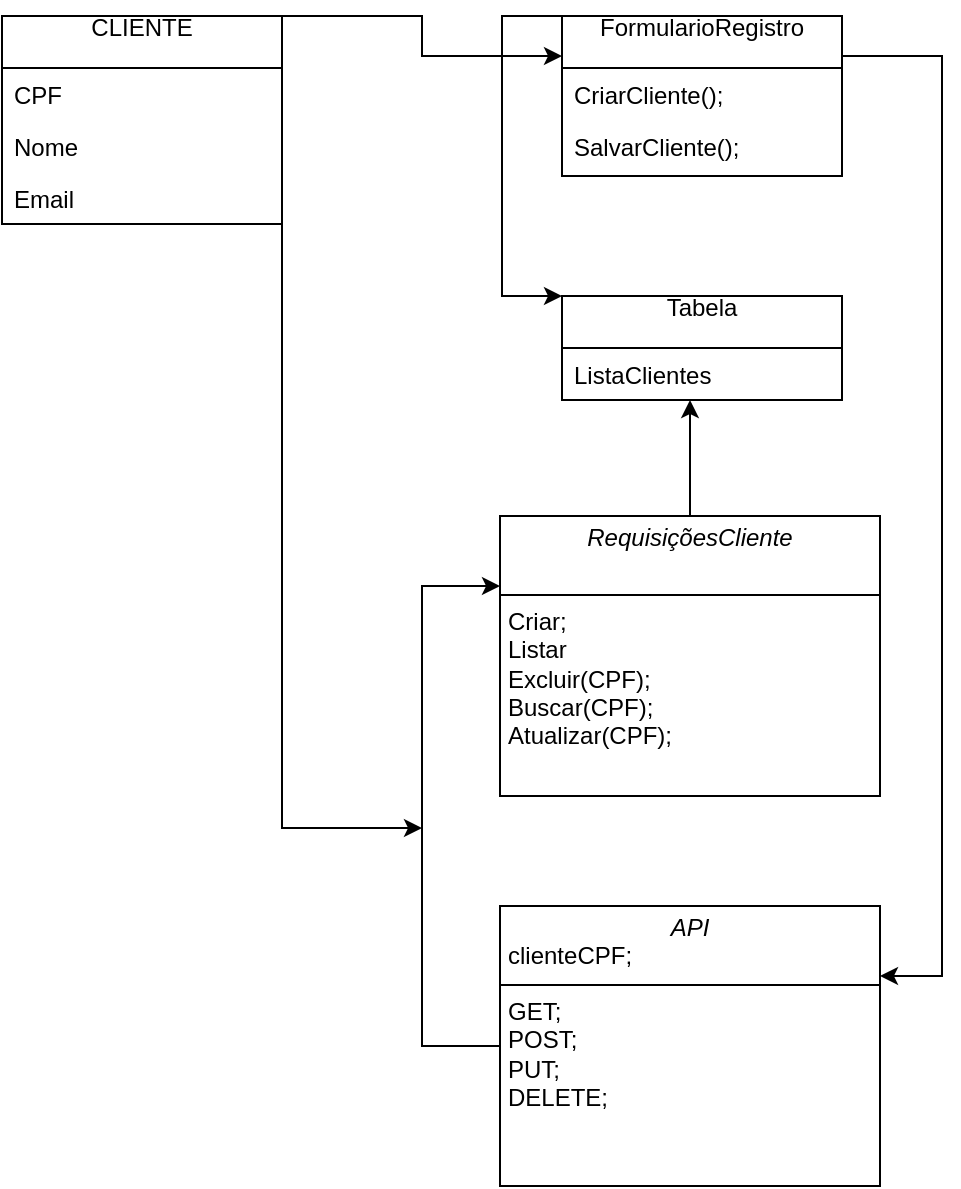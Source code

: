 <mxfile version="24.5.2" type="device">
  <diagram id="C5RBs43oDa-KdzZeNtuy" name="Page-1">
    <mxGraphModel dx="880" dy="468" grid="1" gridSize="10" guides="1" tooltips="1" connect="1" arrows="1" fold="1" page="1" pageScale="1" pageWidth="827" pageHeight="1169" math="0" shadow="0">
      <root>
        <mxCell id="WIyWlLk6GJQsqaUBKTNV-0" />
        <mxCell id="WIyWlLk6GJQsqaUBKTNV-1" parent="WIyWlLk6GJQsqaUBKTNV-0" />
        <mxCell id="EBJILvUjN0v0Gk7frkLY-97" style="edgeStyle=elbowEdgeStyle;rounded=0;orthogonalLoop=1;jettySize=auto;html=1;exitX=1;exitY=0;exitDx=0;exitDy=0;entryX=0;entryY=0.25;entryDx=0;entryDy=0;" edge="1" parent="WIyWlLk6GJQsqaUBKTNV-1" source="EBJILvUjN0v0Gk7frkLY-27" target="EBJILvUjN0v0Gk7frkLY-37">
          <mxGeometry relative="1" as="geometry" />
        </mxCell>
        <mxCell id="EBJILvUjN0v0Gk7frkLY-109" style="edgeStyle=elbowEdgeStyle;rounded=0;orthogonalLoop=1;jettySize=auto;html=1;exitX=0.5;exitY=0;exitDx=0;exitDy=0;" edge="1" parent="WIyWlLk6GJQsqaUBKTNV-1" source="EBJILvUjN0v0Gk7frkLY-27">
          <mxGeometry relative="1" as="geometry">
            <mxPoint x="280" y="476" as="targetPoint" />
          </mxGeometry>
        </mxCell>
        <mxCell id="EBJILvUjN0v0Gk7frkLY-27" value="&lt;div&gt;CLIENTE&lt;/div&gt;&lt;div&gt;&lt;br&gt;&lt;/div&gt;" style="swimlane;fontStyle=0;childLayout=stackLayout;horizontal=1;startSize=26;fillColor=none;horizontalStack=0;resizeParent=1;resizeParentMax=0;resizeLast=0;collapsible=1;marginBottom=0;whiteSpace=wrap;html=1;" vertex="1" parent="WIyWlLk6GJQsqaUBKTNV-1">
          <mxGeometry x="70" y="70" width="140" height="104" as="geometry" />
        </mxCell>
        <mxCell id="EBJILvUjN0v0Gk7frkLY-28" value="&lt;div&gt;&lt;div&gt;CPF&lt;/div&gt;&lt;/div&gt;&lt;div&gt;&lt;br&gt;&lt;/div&gt;" style="text;strokeColor=none;fillColor=none;align=left;verticalAlign=top;spacingLeft=4;spacingRight=4;overflow=hidden;rotatable=0;points=[[0,0.5],[1,0.5]];portConstraint=eastwest;whiteSpace=wrap;html=1;" vertex="1" parent="EBJILvUjN0v0Gk7frkLY-27">
          <mxGeometry y="26" width="140" height="26" as="geometry" />
        </mxCell>
        <mxCell id="EBJILvUjN0v0Gk7frkLY-29" value="Nome&lt;div&gt;&lt;br&gt;&lt;/div&gt;" style="text;strokeColor=none;fillColor=none;align=left;verticalAlign=top;spacingLeft=4;spacingRight=4;overflow=hidden;rotatable=0;points=[[0,0.5],[1,0.5]];portConstraint=eastwest;whiteSpace=wrap;html=1;" vertex="1" parent="EBJILvUjN0v0Gk7frkLY-27">
          <mxGeometry y="52" width="140" height="26" as="geometry" />
        </mxCell>
        <mxCell id="EBJILvUjN0v0Gk7frkLY-30" value="Email&lt;div&gt;&lt;br&gt;&lt;/div&gt;" style="text;strokeColor=none;fillColor=none;align=left;verticalAlign=top;spacingLeft=4;spacingRight=4;overflow=hidden;rotatable=0;points=[[0,0.5],[1,0.5]];portConstraint=eastwest;whiteSpace=wrap;html=1;" vertex="1" parent="EBJILvUjN0v0Gk7frkLY-27">
          <mxGeometry y="78" width="140" height="26" as="geometry" />
        </mxCell>
        <mxCell id="EBJILvUjN0v0Gk7frkLY-98" style="edgeStyle=elbowEdgeStyle;rounded=0;orthogonalLoop=1;jettySize=auto;html=1;exitX=1;exitY=0.25;exitDx=0;exitDy=0;entryX=1;entryY=0.25;entryDx=0;entryDy=0;" edge="1" parent="WIyWlLk6GJQsqaUBKTNV-1" source="EBJILvUjN0v0Gk7frkLY-37" target="EBJILvUjN0v0Gk7frkLY-59">
          <mxGeometry relative="1" as="geometry">
            <Array as="points">
              <mxPoint x="540" y="320" />
            </Array>
          </mxGeometry>
        </mxCell>
        <mxCell id="EBJILvUjN0v0Gk7frkLY-108" style="edgeStyle=elbowEdgeStyle;rounded=0;orthogonalLoop=1;jettySize=auto;html=1;exitX=0;exitY=0;exitDx=0;exitDy=0;entryX=0;entryY=0;entryDx=0;entryDy=0;" edge="1" parent="WIyWlLk6GJQsqaUBKTNV-1" source="EBJILvUjN0v0Gk7frkLY-37" target="EBJILvUjN0v0Gk7frkLY-41">
          <mxGeometry relative="1" as="geometry">
            <mxPoint x="290" y="230" as="targetPoint" />
            <Array as="points">
              <mxPoint x="320" y="150" />
            </Array>
          </mxGeometry>
        </mxCell>
        <mxCell id="EBJILvUjN0v0Gk7frkLY-37" value="FormularioRegistro&lt;div&gt;&lt;br&gt;&lt;/div&gt;" style="swimlane;fontStyle=0;childLayout=stackLayout;horizontal=1;startSize=26;fillColor=none;horizontalStack=0;resizeParent=1;resizeParentMax=0;resizeLast=0;collapsible=1;marginBottom=0;whiteSpace=wrap;html=1;" vertex="1" parent="WIyWlLk6GJQsqaUBKTNV-1">
          <mxGeometry x="350" y="70" width="140" height="80" as="geometry">
            <mxRectangle x="350" y="70" width="100" height="40" as="alternateBounds" />
          </mxGeometry>
        </mxCell>
        <mxCell id="EBJILvUjN0v0Gk7frkLY-38" value="&lt;div&gt;CriarCliente();&lt;/div&gt;" style="text;strokeColor=none;fillColor=none;align=left;verticalAlign=top;spacingLeft=4;spacingRight=4;overflow=hidden;rotatable=0;points=[[0,0.5],[1,0.5]];portConstraint=eastwest;whiteSpace=wrap;html=1;" vertex="1" parent="EBJILvUjN0v0Gk7frkLY-37">
          <mxGeometry y="26" width="140" height="26" as="geometry" />
        </mxCell>
        <mxCell id="EBJILvUjN0v0Gk7frkLY-39" value="SalvarCliente();" style="text;strokeColor=none;fillColor=none;align=left;verticalAlign=top;spacingLeft=4;spacingRight=4;overflow=hidden;rotatable=0;points=[[0,0.5],[1,0.5]];portConstraint=eastwest;whiteSpace=wrap;html=1;" vertex="1" parent="EBJILvUjN0v0Gk7frkLY-37">
          <mxGeometry y="52" width="140" height="28" as="geometry" />
        </mxCell>
        <mxCell id="EBJILvUjN0v0Gk7frkLY-41" value="Tabela&lt;div&gt;&lt;br&gt;&lt;/div&gt;" style="swimlane;fontStyle=0;childLayout=stackLayout;horizontal=1;startSize=26;fillColor=none;horizontalStack=0;resizeParent=1;resizeParentMax=0;resizeLast=0;collapsible=1;marginBottom=0;whiteSpace=wrap;html=1;" vertex="1" parent="WIyWlLk6GJQsqaUBKTNV-1">
          <mxGeometry x="350" y="210" width="140" height="52" as="geometry" />
        </mxCell>
        <mxCell id="EBJILvUjN0v0Gk7frkLY-43" value="ListaClientes" style="text;strokeColor=none;fillColor=none;align=left;verticalAlign=top;spacingLeft=4;spacingRight=4;overflow=hidden;rotatable=0;points=[[0,0.5],[1,0.5]];portConstraint=eastwest;whiteSpace=wrap;html=1;" vertex="1" parent="EBJILvUjN0v0Gk7frkLY-41">
          <mxGeometry y="26" width="140" height="26" as="geometry" />
        </mxCell>
        <mxCell id="EBJILvUjN0v0Gk7frkLY-99" style="edgeStyle=elbowEdgeStyle;rounded=0;orthogonalLoop=1;jettySize=auto;html=1;exitX=0;exitY=0.5;exitDx=0;exitDy=0;entryX=0;entryY=0.25;entryDx=0;entryDy=0;" edge="1" parent="WIyWlLk6GJQsqaUBKTNV-1" source="EBJILvUjN0v0Gk7frkLY-59" target="EBJILvUjN0v0Gk7frkLY-88">
          <mxGeometry relative="1" as="geometry">
            <Array as="points">
              <mxPoint x="280" y="470" />
            </Array>
          </mxGeometry>
        </mxCell>
        <mxCell id="EBJILvUjN0v0Gk7frkLY-59" value="&lt;p style=&quot;margin:0px;margin-top:4px;text-align:center;&quot;&gt;&lt;i&gt;API&lt;/i&gt;&lt;/p&gt;&lt;p style=&quot;margin:0px;margin-left:4px;&quot;&gt;clienteCPF;&lt;/p&gt;&lt;hr size=&quot;1&quot; style=&quot;border-style:solid;&quot;&gt;&lt;p style=&quot;margin:0px;margin-left:4px;&quot;&gt;GET;&lt;/p&gt;&lt;p style=&quot;margin:0px;margin-left:4px;&quot;&gt;POST;&lt;/p&gt;&lt;p style=&quot;margin:0px;margin-left:4px;&quot;&gt;PUT;&lt;/p&gt;&lt;p style=&quot;margin:0px;margin-left:4px;&quot;&gt;DELETE;&lt;/p&gt;&lt;p style=&quot;margin:0px;margin-left:4px;&quot;&gt;&lt;br&gt;&lt;/p&gt;" style="verticalAlign=top;align=left;overflow=fill;html=1;whiteSpace=wrap;" vertex="1" parent="WIyWlLk6GJQsqaUBKTNV-1">
          <mxGeometry x="319" y="515" width="190" height="140" as="geometry" />
        </mxCell>
        <mxCell id="EBJILvUjN0v0Gk7frkLY-88" value="&lt;p style=&quot;margin:0px;margin-top:4px;text-align:center;&quot;&gt;&lt;i&gt;RequisiçõesCliente&lt;/i&gt;&lt;/p&gt;&lt;p style=&quot;margin:0px;margin-left:4px;&quot;&gt;&lt;br&gt;&lt;/p&gt;&lt;hr size=&quot;1&quot; style=&quot;border-style:solid;&quot;&gt;&lt;p style=&quot;margin:0px;margin-left:4px;&quot;&gt;Criar;&lt;/p&gt;&lt;p style=&quot;margin:0px;margin-left:4px;&quot;&gt;Listar&lt;/p&gt;&lt;p style=&quot;margin:0px;margin-left:4px;&quot;&gt;Excluir(CPF);&lt;/p&gt;&lt;p style=&quot;margin:0px;margin-left:4px;&quot;&gt;&lt;span style=&quot;background-color: initial;&quot;&gt;Buscar(CPF);&lt;/span&gt;&lt;/p&gt;&lt;p style=&quot;margin:0px;margin-left:4px;&quot;&gt;Atualizar(CPF);&lt;/p&gt;&lt;p style=&quot;margin:0px;margin-left:4px;&quot;&gt;&lt;br&gt;&lt;/p&gt;&lt;p style=&quot;margin:0px;margin-left:4px;&quot;&gt;&lt;br&gt;&lt;/p&gt;" style="verticalAlign=top;align=left;overflow=fill;html=1;whiteSpace=wrap;" vertex="1" parent="WIyWlLk6GJQsqaUBKTNV-1">
          <mxGeometry x="319" y="320" width="190" height="140" as="geometry" />
        </mxCell>
        <mxCell id="EBJILvUjN0v0Gk7frkLY-100" style="edgeStyle=elbowEdgeStyle;rounded=0;orthogonalLoop=1;jettySize=auto;html=1;exitX=0.5;exitY=0;exitDx=0;exitDy=0;" edge="1" parent="WIyWlLk6GJQsqaUBKTNV-1" source="EBJILvUjN0v0Gk7frkLY-88" target="EBJILvUjN0v0Gk7frkLY-43">
          <mxGeometry relative="1" as="geometry" />
        </mxCell>
      </root>
    </mxGraphModel>
  </diagram>
</mxfile>
